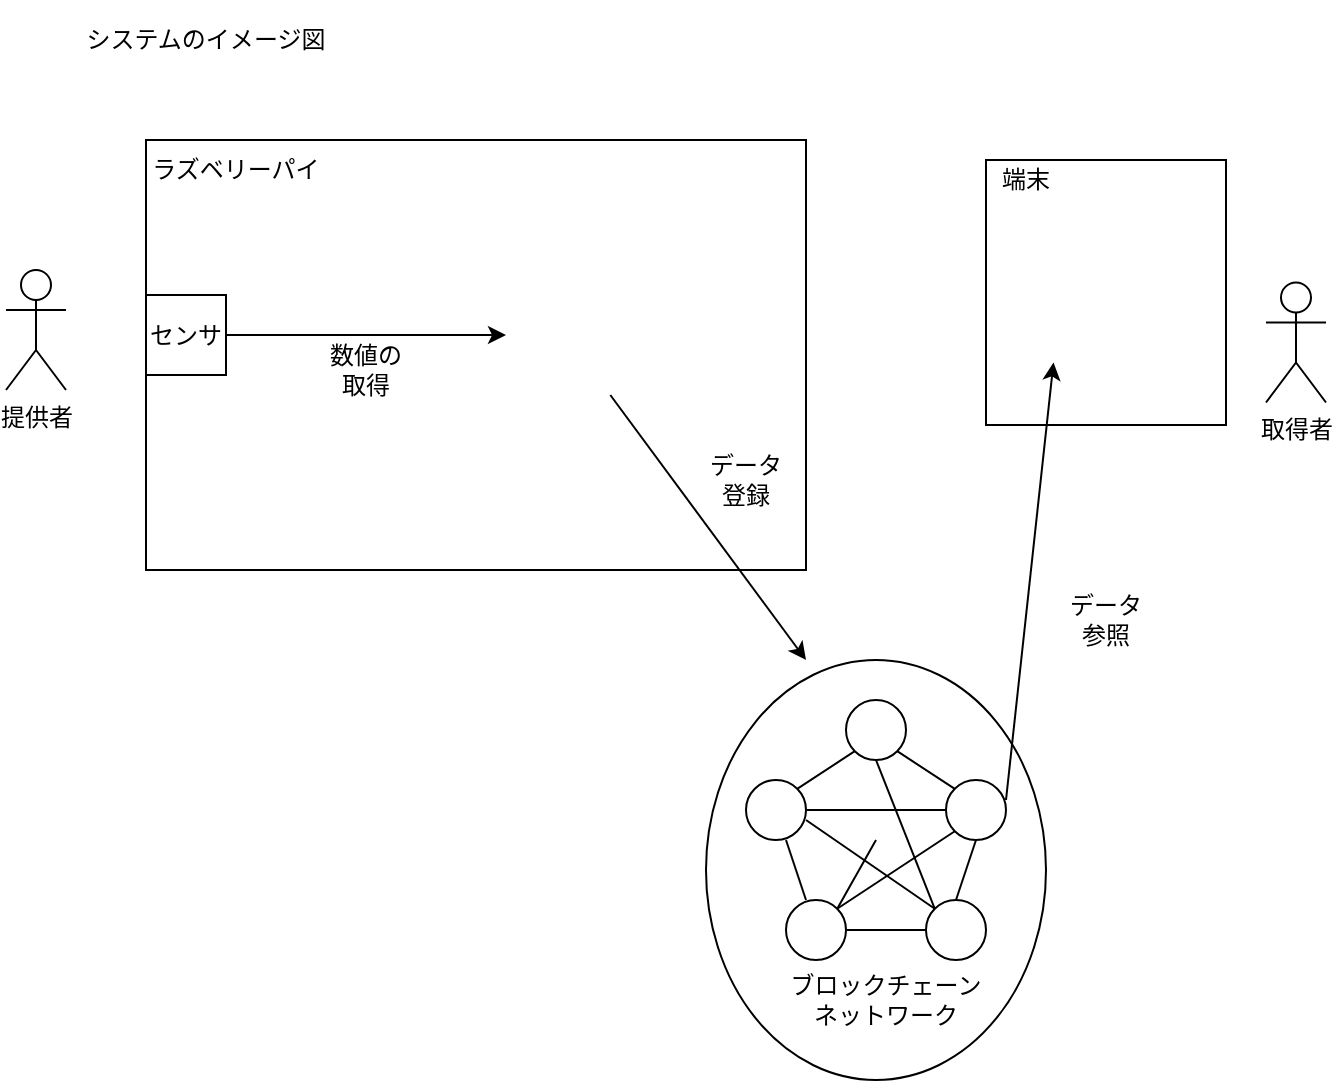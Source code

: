 <mxfile version="15.4.1" type="device"><diagram id="3qXJAM_XAMmV4sDcLiZv" name="Page-1"><mxGraphModel dx="946" dy="646" grid="1" gridSize="10" guides="1" tooltips="1" connect="1" arrows="1" fold="1" page="1" pageScale="1" pageWidth="827" pageHeight="1169" math="0" shadow="0"><root><mxCell id="0"/><mxCell id="1" parent="0"/><mxCell id="x2VoNb6k9PZP441lkg5V-40" value="" style="ellipse;whiteSpace=wrap;html=1;" parent="1" vertex="1"><mxGeometry x="370" y="440" width="170" height="210" as="geometry"/></mxCell><mxCell id="x2VoNb6k9PZP441lkg5V-1" value="" style="ellipse;whiteSpace=wrap;html=1;aspect=fixed;" parent="1" vertex="1"><mxGeometry x="440" y="460" width="30" height="30" as="geometry"/></mxCell><mxCell id="x2VoNb6k9PZP441lkg5V-2" value="" style="ellipse;whiteSpace=wrap;html=1;aspect=fixed;" parent="1" vertex="1"><mxGeometry x="490" y="500" width="30" height="30" as="geometry"/></mxCell><mxCell id="x2VoNb6k9PZP441lkg5V-3" value="" style="ellipse;whiteSpace=wrap;html=1;aspect=fixed;" parent="1" vertex="1"><mxGeometry x="480" y="560" width="30" height="30" as="geometry"/></mxCell><mxCell id="x2VoNb6k9PZP441lkg5V-4" value="" style="ellipse;whiteSpace=wrap;html=1;aspect=fixed;" parent="1" vertex="1"><mxGeometry x="410" y="560" width="30" height="30" as="geometry"/></mxCell><mxCell id="x2VoNb6k9PZP441lkg5V-5" value="" style="ellipse;whiteSpace=wrap;html=1;aspect=fixed;" parent="1" vertex="1"><mxGeometry x="390" y="500" width="30" height="30" as="geometry"/></mxCell><mxCell id="x2VoNb6k9PZP441lkg5V-8" value="" style="endArrow=none;html=1;" parent="1" edge="1"><mxGeometry width="50" height="50" relative="1" as="geometry"><mxPoint x="420" y="560" as="sourcePoint"/><mxPoint x="410" y="530" as="targetPoint"/></mxGeometry></mxCell><mxCell id="x2VoNb6k9PZP441lkg5V-10" value="" style="endArrow=none;html=1;entryX=0;entryY=0.5;entryDx=0;entryDy=0;exitX=1;exitY=0.5;exitDx=0;exitDy=0;" parent="1" source="x2VoNb6k9PZP441lkg5V-4" target="x2VoNb6k9PZP441lkg5V-3" edge="1"><mxGeometry width="50" height="50" relative="1" as="geometry"><mxPoint x="430" y="570" as="sourcePoint"/><mxPoint x="420" y="540" as="targetPoint"/></mxGeometry></mxCell><mxCell id="x2VoNb6k9PZP441lkg5V-11" value="" style="endArrow=none;html=1;entryX=0.5;entryY=1;entryDx=0;entryDy=0;exitX=0.5;exitY=0;exitDx=0;exitDy=0;" parent="1" source="x2VoNb6k9PZP441lkg5V-3" target="x2VoNb6k9PZP441lkg5V-2" edge="1"><mxGeometry width="50" height="50" relative="1" as="geometry"><mxPoint x="440" y="580" as="sourcePoint"/><mxPoint x="430" y="550" as="targetPoint"/></mxGeometry></mxCell><mxCell id="x2VoNb6k9PZP441lkg5V-12" value="" style="endArrow=none;html=1;entryX=0;entryY=1;entryDx=0;entryDy=0;exitX=1;exitY=0;exitDx=0;exitDy=0;" parent="1" source="x2VoNb6k9PZP441lkg5V-5" target="x2VoNb6k9PZP441lkg5V-1" edge="1"><mxGeometry width="50" height="50" relative="1" as="geometry"><mxPoint x="450" y="590" as="sourcePoint"/><mxPoint x="440" y="560" as="targetPoint"/></mxGeometry></mxCell><mxCell id="x2VoNb6k9PZP441lkg5V-13" value="" style="endArrow=none;html=1;entryX=1;entryY=1;entryDx=0;entryDy=0;exitX=0;exitY=0;exitDx=0;exitDy=0;" parent="1" source="x2VoNb6k9PZP441lkg5V-2" target="x2VoNb6k9PZP441lkg5V-1" edge="1"><mxGeometry width="50" height="50" relative="1" as="geometry"><mxPoint x="460" y="600" as="sourcePoint"/><mxPoint x="450" y="570" as="targetPoint"/></mxGeometry></mxCell><mxCell id="x2VoNb6k9PZP441lkg5V-14" value="" style="endArrow=none;html=1;entryX=1;entryY=0;entryDx=0;entryDy=0;exitX=0.5;exitY=1;exitDx=0;exitDy=0;startArrow=none;" parent="1" source="_961Fy0PYJ_TY-0Plpu1-15" target="x2VoNb6k9PZP441lkg5V-4" edge="1"><mxGeometry width="50" height="50" relative="1" as="geometry"><mxPoint x="470" y="610" as="sourcePoint"/><mxPoint x="460" y="580" as="targetPoint"/></mxGeometry></mxCell><mxCell id="x2VoNb6k9PZP441lkg5V-15" value="" style="endArrow=none;html=1;entryX=0.5;entryY=1;entryDx=0;entryDy=0;exitX=0;exitY=0;exitDx=0;exitDy=0;" parent="1" source="x2VoNb6k9PZP441lkg5V-3" target="x2VoNb6k9PZP441lkg5V-1" edge="1"><mxGeometry width="50" height="50" relative="1" as="geometry"><mxPoint x="480" y="620" as="sourcePoint"/><mxPoint x="470" y="590" as="targetPoint"/></mxGeometry></mxCell><mxCell id="x2VoNb6k9PZP441lkg5V-17" value="" style="endArrow=none;html=1;entryX=1;entryY=0;entryDx=0;entryDy=0;exitX=0;exitY=1;exitDx=0;exitDy=0;" parent="1" source="x2VoNb6k9PZP441lkg5V-2" target="x2VoNb6k9PZP441lkg5V-4" edge="1"><mxGeometry width="50" height="50" relative="1" as="geometry"><mxPoint x="500" y="640" as="sourcePoint"/><mxPoint x="490" y="610" as="targetPoint"/></mxGeometry></mxCell><mxCell id="x2VoNb6k9PZP441lkg5V-18" value="" style="endArrow=none;html=1;" parent="1" edge="1"><mxGeometry width="50" height="50" relative="1" as="geometry"><mxPoint x="490" y="515" as="sourcePoint"/><mxPoint x="420" y="515" as="targetPoint"/></mxGeometry></mxCell><mxCell id="x2VoNb6k9PZP441lkg5V-20" value="ブロックチェーンネットワーク" style="text;html=1;strokeColor=none;fillColor=none;align=center;verticalAlign=middle;whiteSpace=wrap;rounded=0;" parent="1" vertex="1"><mxGeometry x="410" y="600" width="100" height="20" as="geometry"/></mxCell><mxCell id="x2VoNb6k9PZP441lkg5V-21" value="" style="rounded=0;whiteSpace=wrap;html=1;" parent="1" vertex="1"><mxGeometry x="90" y="180" width="330" height="215" as="geometry"/></mxCell><mxCell id="x2VoNb6k9PZP441lkg5V-23" value="提供者" style="shape=umlActor;verticalLabelPosition=bottom;verticalAlign=top;html=1;outlineConnect=0;" parent="1" vertex="1"><mxGeometry x="20" y="245" width="30" height="60" as="geometry"/></mxCell><mxCell id="x2VoNb6k9PZP441lkg5V-25" value="" style="endArrow=classic;html=1;" parent="1" edge="1"><mxGeometry width="50" height="50" relative="1" as="geometry"><mxPoint x="322.154" y="307.5" as="sourcePoint"/><mxPoint x="420" y="440" as="targetPoint"/></mxGeometry></mxCell><mxCell id="x2VoNb6k9PZP441lkg5V-26" value="データ&lt;br&gt;登録" style="text;html=1;strokeColor=none;fillColor=none;align=center;verticalAlign=middle;whiteSpace=wrap;rounded=0;" parent="1" vertex="1"><mxGeometry x="370" y="340" width="40" height="20" as="geometry"/></mxCell><mxCell id="x2VoNb6k9PZP441lkg5V-32" value="取得者" style="shape=umlActor;verticalLabelPosition=bottom;verticalAlign=top;html=1;outlineConnect=0;" parent="1" vertex="1"><mxGeometry x="650" y="251.25" width="30" height="60" as="geometry"/></mxCell><mxCell id="x2VoNb6k9PZP441lkg5V-33" value="" style="rounded=0;whiteSpace=wrap;html=1;" parent="1" vertex="1"><mxGeometry x="510" y="190" width="120" height="132.5" as="geometry"/></mxCell><mxCell id="x2VoNb6k9PZP441lkg5V-43" value="システムのイメージ図" style="text;html=1;strokeColor=none;fillColor=none;align=center;verticalAlign=middle;whiteSpace=wrap;rounded=0;" parent="1" vertex="1"><mxGeometry x="40" y="110" width="160" height="40" as="geometry"/></mxCell><mxCell id="x2VoNb6k9PZP441lkg5V-48" value="データ参照" style="text;html=1;strokeColor=none;fillColor=none;align=center;verticalAlign=middle;whiteSpace=wrap;rounded=0;" parent="1" vertex="1"><mxGeometry x="550" y="410" width="40" height="20" as="geometry"/></mxCell><mxCell id="_961Fy0PYJ_TY-0Plpu1-2" value="ラズベリーパイ" style="text;html=1;strokeColor=none;fillColor=none;align=center;verticalAlign=middle;whiteSpace=wrap;rounded=0;" parent="1" vertex="1"><mxGeometry x="80" y="185" width="110" height="20" as="geometry"/></mxCell><mxCell id="_961Fy0PYJ_TY-0Plpu1-3" value="" style="endArrow=none;html=1;exitX=0;exitY=0;exitDx=0;exitDy=0;" parent="1" source="x2VoNb6k9PZP441lkg5V-3" edge="1"><mxGeometry width="50" height="50" relative="1" as="geometry"><mxPoint x="494.393" y="574.393" as="sourcePoint"/><mxPoint x="420" y="520" as="targetPoint"/></mxGeometry></mxCell><mxCell id="_961Fy0PYJ_TY-0Plpu1-5" value="センサ" style="rounded=0;whiteSpace=wrap;html=1;" parent="1" vertex="1"><mxGeometry x="90" y="257.5" width="40" height="40" as="geometry"/></mxCell><mxCell id="_961Fy0PYJ_TY-0Plpu1-6" value="" style="endArrow=classic;html=1;exitX=1;exitY=0.5;exitDx=0;exitDy=0;entryX=0;entryY=0.5;entryDx=0;entryDy=0;" parent="1" source="_961Fy0PYJ_TY-0Plpu1-5" edge="1"><mxGeometry width="50" height="50" relative="1" as="geometry"><mxPoint x="390" y="350" as="sourcePoint"/><mxPoint x="270" y="277.5" as="targetPoint"/></mxGeometry></mxCell><mxCell id="_961Fy0PYJ_TY-0Plpu1-7" value="数値の取得" style="text;html=1;strokeColor=none;fillColor=none;align=center;verticalAlign=middle;whiteSpace=wrap;rounded=0;" parent="1" vertex="1"><mxGeometry x="180" y="285" width="40" height="20" as="geometry"/></mxCell><mxCell id="_961Fy0PYJ_TY-0Plpu1-15" value="" style="shape=image;verticalLabelPosition=bottom;labelBackgroundColor=#ffffff;verticalAlign=top;aspect=fixed;imageAspect=0;image=https://cdn-ssl-devio-img.classmethod.jp/wp-content/uploads/2017/08/ETHEREUM-LOGO_PORTRAIT_Black_small-320x320.jpg;" parent="1" vertex="1"><mxGeometry x="410" y="440" width="90" height="90" as="geometry"/></mxCell><mxCell id="_961Fy0PYJ_TY-0Plpu1-17" value="" style="endArrow=classic;html=1;entryX=0.5;entryY=1;entryDx=0;entryDy=0;" parent="1" target="_961Fy0PYJ_TY-0Plpu1-19" edge="1"><mxGeometry width="50" height="50" relative="1" as="geometry"><mxPoint x="520" y="510" as="sourcePoint"/><mxPoint x="570" y="460" as="targetPoint"/></mxGeometry></mxCell><mxCell id="_961Fy0PYJ_TY-0Plpu1-18" value="端末" style="text;html=1;strokeColor=none;fillColor=none;align=center;verticalAlign=middle;whiteSpace=wrap;rounded=0;" parent="1" vertex="1"><mxGeometry x="510" y="190" width="40" height="20" as="geometry"/></mxCell><mxCell id="_961Fy0PYJ_TY-0Plpu1-19" value="" style="shape=image;verticalLabelPosition=bottom;labelBackgroundColor=#ffffff;verticalAlign=top;aspect=fixed;imageAspect=0;image=https://upload.wikimedia.org/wikipedia/commons/thumb/9/99/Unofficial_JavaScript_logo_2.svg/480px-Unofficial_JavaScript_logo_2.svg.png;" parent="1" vertex="1"><mxGeometry x="520" y="243.75" width="47.5" height="47.5" as="geometry"/></mxCell><mxCell id="_961Fy0PYJ_TY-0Plpu1-20" value="" style="shape=image;verticalLabelPosition=bottom;labelBackgroundColor=#ffffff;verticalAlign=top;aspect=fixed;imageAspect=0;image=https://upload.wikimedia.org/wikipedia/commons/thumb/6/61/HTML5_logo_and_wordmark.svg/512px-HTML5_logo_and_wordmark.svg.png;" parent="1" vertex="1"><mxGeometry x="560" y="230.5" width="67" height="67" as="geometry"/></mxCell><mxCell id="jR_HQxL1uMsgMCNHo59z-1" value="" style="shape=image;verticalLabelPosition=bottom;labelBackgroundColor=#ffffff;verticalAlign=top;aspect=fixed;imageAspect=0;image=https://upload.wikimedia.org/wikipedia/commons/d/d9/Node.js_logo.svg;" vertex="1" parent="1"><mxGeometry x="270" y="260" width="83.81" height="51.25" as="geometry"/></mxCell></root></mxGraphModel></diagram></mxfile>